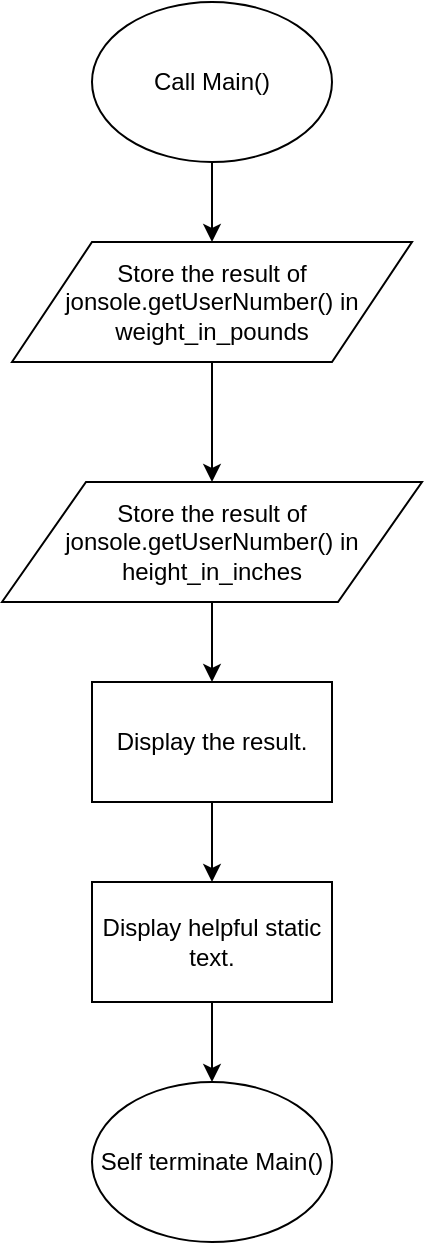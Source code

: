 <mxfile version="12.9.11" type="device"><diagram id="q5OfQOmxxatx0336DKi4" name="Page-1"><mxGraphModel dx="1038" dy="547" grid="1" gridSize="10" guides="1" tooltips="1" connect="1" arrows="1" fold="1" page="1" pageScale="1" pageWidth="850" pageHeight="1100" math="0" shadow="0"><root><mxCell id="0"/><mxCell id="1" parent="0"/><mxCell id="tlQGhKmsZVRteFo8AZyu-13" value="" style="edgeStyle=orthogonalEdgeStyle;rounded=0;orthogonalLoop=1;jettySize=auto;html=1;" edge="1" parent="1" source="tlQGhKmsZVRteFo8AZyu-1" target="tlQGhKmsZVRteFo8AZyu-8"><mxGeometry relative="1" as="geometry"/></mxCell><mxCell id="tlQGhKmsZVRteFo8AZyu-1" value="Call Main()" style="ellipse;whiteSpace=wrap;html=1;" vertex="1" parent="1"><mxGeometry x="120" y="40" width="120" height="80" as="geometry"/></mxCell><mxCell id="tlQGhKmsZVRteFo8AZyu-14" value="" style="edgeStyle=orthogonalEdgeStyle;rounded=0;orthogonalLoop=1;jettySize=auto;html=1;" edge="1" parent="1" source="tlQGhKmsZVRteFo8AZyu-8" target="tlQGhKmsZVRteFo8AZyu-9"><mxGeometry relative="1" as="geometry"/></mxCell><mxCell id="tlQGhKmsZVRteFo8AZyu-8" value="Store the result of jonsole.getUserNumber() in weight_in_pounds" style="shape=parallelogram;perimeter=parallelogramPerimeter;whiteSpace=wrap;html=1;" vertex="1" parent="1"><mxGeometry x="80" y="160" width="200" height="60" as="geometry"/></mxCell><mxCell id="tlQGhKmsZVRteFo8AZyu-16" value="" style="edgeStyle=orthogonalEdgeStyle;rounded=0;orthogonalLoop=1;jettySize=auto;html=1;" edge="1" parent="1" source="tlQGhKmsZVRteFo8AZyu-9" target="tlQGhKmsZVRteFo8AZyu-15"><mxGeometry relative="1" as="geometry"/></mxCell><mxCell id="tlQGhKmsZVRteFo8AZyu-9" value="Store the result of jonsole.getUserNumber() in height_in_inches" style="shape=parallelogram;perimeter=parallelogramPerimeter;whiteSpace=wrap;html=1;" vertex="1" parent="1"><mxGeometry x="75" y="280" width="210" height="60" as="geometry"/></mxCell><mxCell id="tlQGhKmsZVRteFo8AZyu-18" value="" style="edgeStyle=orthogonalEdgeStyle;rounded=0;orthogonalLoop=1;jettySize=auto;html=1;" edge="1" parent="1" source="tlQGhKmsZVRteFo8AZyu-15" target="tlQGhKmsZVRteFo8AZyu-17"><mxGeometry relative="1" as="geometry"/></mxCell><mxCell id="tlQGhKmsZVRteFo8AZyu-15" value="Display the result." style="rounded=0;whiteSpace=wrap;html=1;" vertex="1" parent="1"><mxGeometry x="120" y="380" width="120" height="60" as="geometry"/></mxCell><mxCell id="tlQGhKmsZVRteFo8AZyu-22" value="" style="edgeStyle=orthogonalEdgeStyle;rounded=0;orthogonalLoop=1;jettySize=auto;html=1;" edge="1" parent="1" source="tlQGhKmsZVRteFo8AZyu-17" target="tlQGhKmsZVRteFo8AZyu-21"><mxGeometry relative="1" as="geometry"/></mxCell><mxCell id="tlQGhKmsZVRteFo8AZyu-17" value="Display helpful static text." style="rounded=0;whiteSpace=wrap;html=1;" vertex="1" parent="1"><mxGeometry x="120" y="480" width="120" height="60" as="geometry"/></mxCell><mxCell id="tlQGhKmsZVRteFo8AZyu-21" value="Self terminate Main()" style="ellipse;whiteSpace=wrap;html=1;" vertex="1" parent="1"><mxGeometry x="120" y="580" width="120" height="80" as="geometry"/></mxCell></root></mxGraphModel></diagram></mxfile>